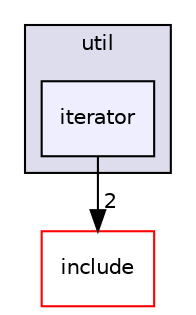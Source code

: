 digraph "src/multiscale/util/iterator" {
  compound=true
  node [ fontsize="10", fontname="Helvetica"];
  edge [ labelfontsize="10", labelfontname="Helvetica"];
  subgraph clusterdir_5d87c4b258ac4c6646792553258f31bd {
    graph [ bgcolor="#ddddee", pencolor="black", label="util" fontname="Helvetica", fontsize="10", URL="dir_5d87c4b258ac4c6646792553258f31bd.html"]
  dir_369a89c1e04831d43f22a866e8517f00 [shape=box, label="iterator", style="filled", fillcolor="#eeeeff", pencolor="black", URL="dir_369a89c1e04831d43f22a866e8517f00.html"];
  }
  dir_d44c64559bbebec7f509842c48db8b23 [shape=box label="include" fillcolor="white" style="filled" color="red" URL="dir_d44c64559bbebec7f509842c48db8b23.html"];
  dir_369a89c1e04831d43f22a866e8517f00->dir_d44c64559bbebec7f509842c48db8b23 [headlabel="2", labeldistance=1.5 headhref="dir_000016_000000.html"];
}
